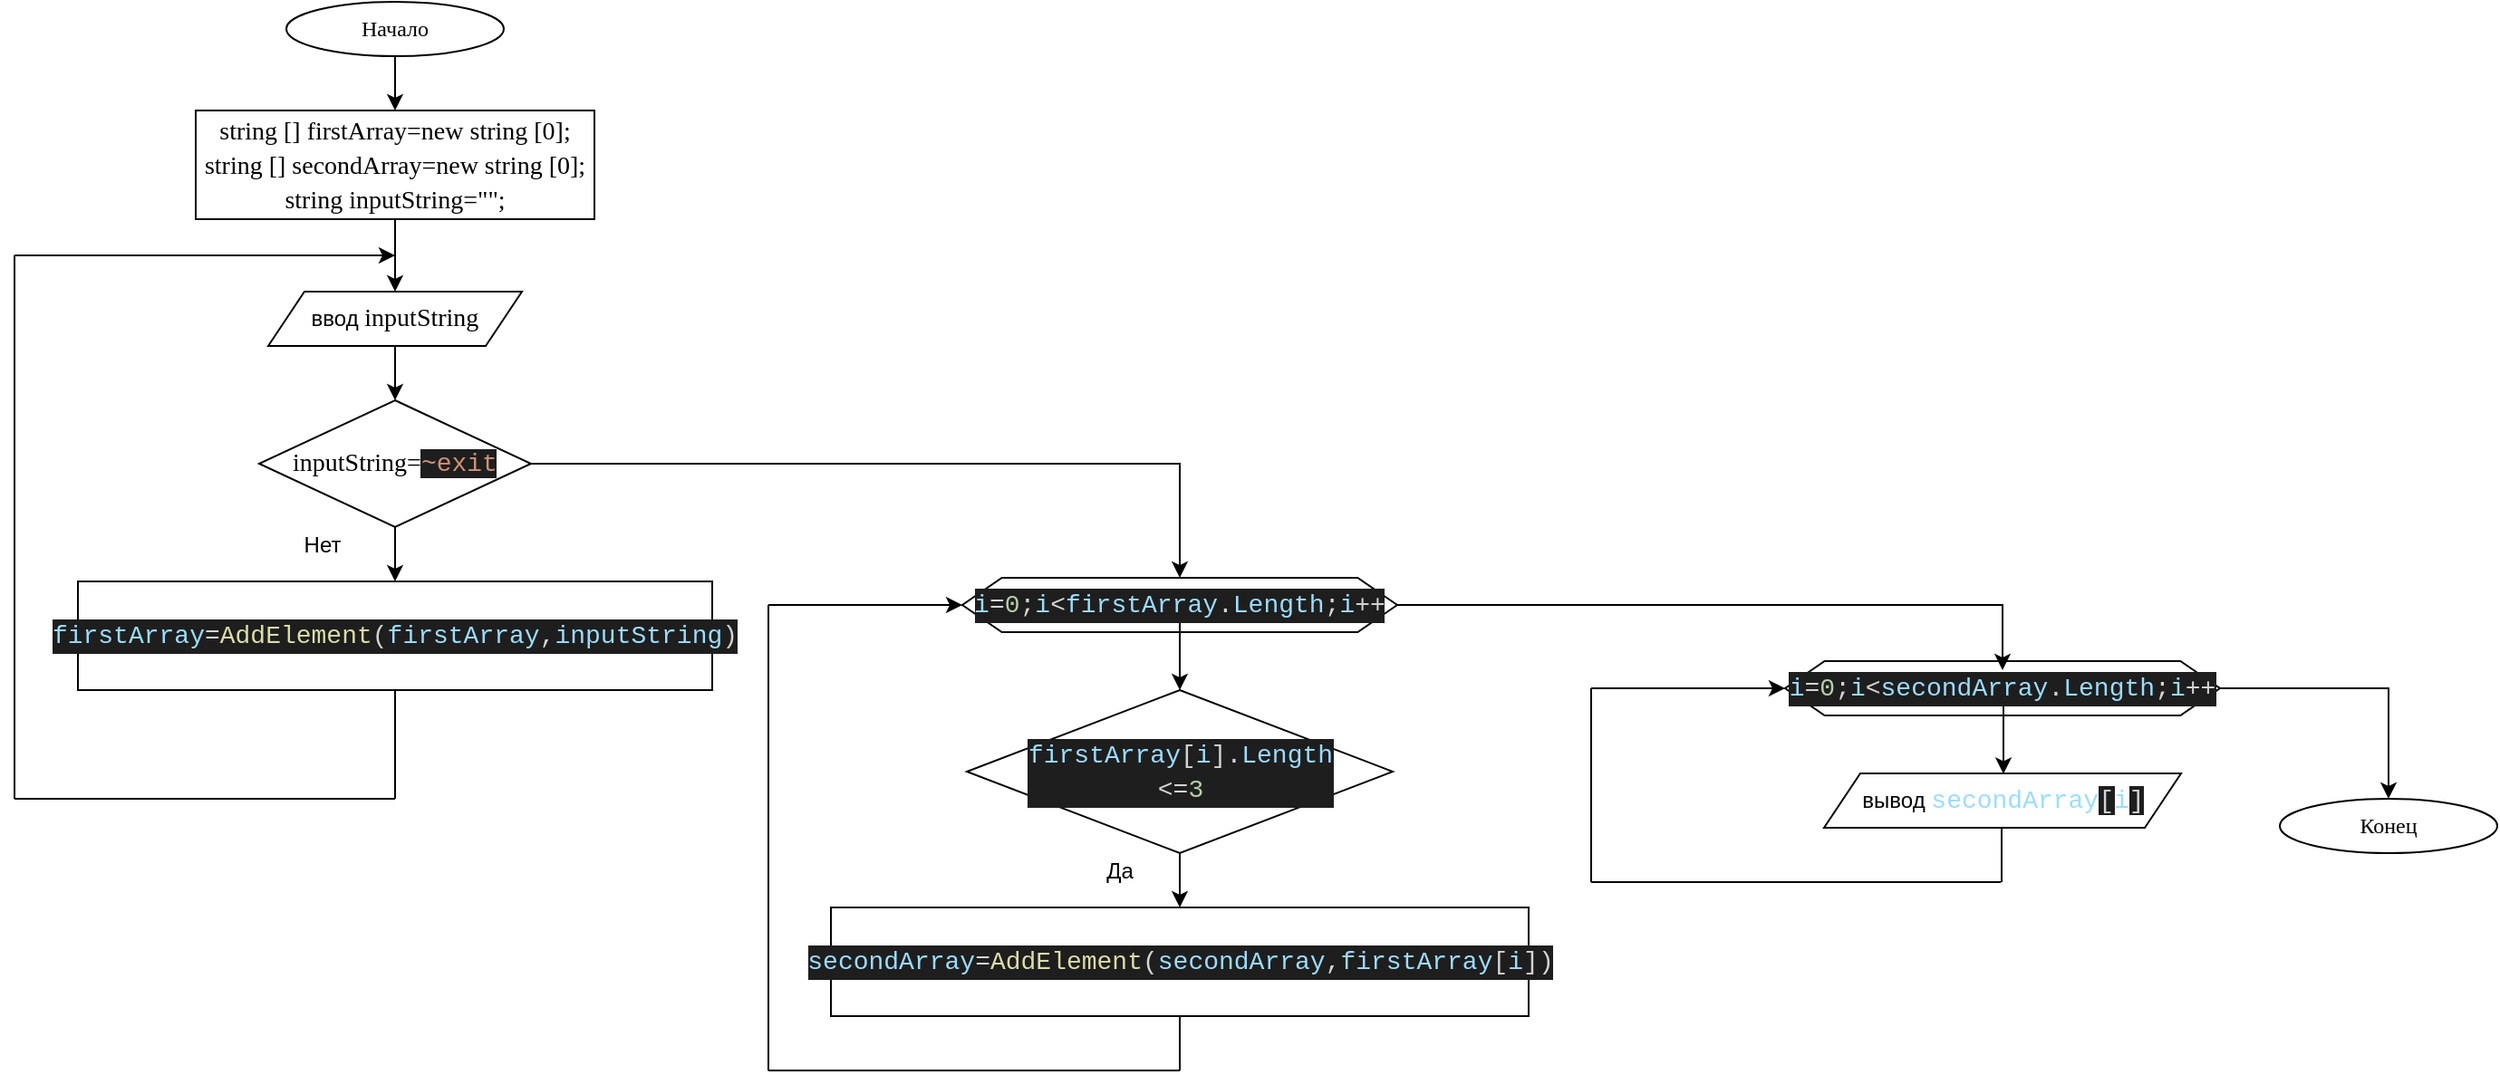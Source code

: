 <mxfile version="13.9.9" type="device"><diagram id="lV7k_QDV2xZvziWDXSED" name="Страница 1"><mxGraphModel dx="2172" dy="748" grid="1" gridSize="10" guides="1" tooltips="1" connect="1" arrows="1" fold="1" page="1" pageScale="1" pageWidth="1169" pageHeight="827" math="0" shadow="0"><root><mxCell id="0"/><mxCell id="1" parent="0"/><mxCell id="8Hi5oRXvjuMywBssNQ-5-3" value="" style="edgeStyle=orthogonalEdgeStyle;rounded=0;orthogonalLoop=1;jettySize=auto;html=1;" edge="1" parent="1" source="8Hi5oRXvjuMywBssNQ-5-1" target="8Hi5oRXvjuMywBssNQ-5-2"><mxGeometry relative="1" as="geometry"/></mxCell><mxCell id="8Hi5oRXvjuMywBssNQ-5-1" value="&lt;font face=&quot;Times New Roman&quot;&gt;Начало&lt;/font&gt;" style="ellipse;whiteSpace=wrap;html=1;" vertex="1" parent="1"><mxGeometry x="220" y="40" width="120" height="30" as="geometry"/></mxCell><mxCell id="8Hi5oRXvjuMywBssNQ-5-6" value="" style="edgeStyle=orthogonalEdgeStyle;rounded=0;orthogonalLoop=1;jettySize=auto;html=1;" edge="1" parent="1" source="8Hi5oRXvjuMywBssNQ-5-2" target="8Hi5oRXvjuMywBssNQ-5-5"><mxGeometry relative="1" as="geometry"/></mxCell><mxCell id="8Hi5oRXvjuMywBssNQ-5-2" value="&lt;div style=&quot;font-size: 14px ; line-height: 19px&quot;&gt;&lt;p&gt;&lt;font face=&quot;Times New Roman&quot;&gt;&lt;span style=&quot;background-color: rgb(255 , 255 , 255)&quot;&gt;string [] firstArray=new string [0];&lt;br&gt;&lt;/span&gt;&lt;span style=&quot;background-color: rgb(255 , 255 , 255)&quot;&gt;string [] secondArray=new string [0];&lt;br&gt;&lt;/span&gt;&lt;span style=&quot;background-color: rgb(255 , 255 , 255)&quot;&gt;string inputString=&quot;&quot;;&lt;/span&gt;&lt;/font&gt;&lt;/p&gt;&lt;/div&gt;" style="rounded=0;whiteSpace=wrap;html=1;" vertex="1" parent="1"><mxGeometry x="170" y="100" width="220" height="60" as="geometry"/></mxCell><mxCell id="8Hi5oRXvjuMywBssNQ-5-8" value="" style="edgeStyle=orthogonalEdgeStyle;rounded=0;orthogonalLoop=1;jettySize=auto;html=1;" edge="1" parent="1" source="8Hi5oRXvjuMywBssNQ-5-5" target="8Hi5oRXvjuMywBssNQ-5-7"><mxGeometry relative="1" as="geometry"/></mxCell><mxCell id="8Hi5oRXvjuMywBssNQ-5-5" value="ввод&amp;nbsp;&lt;span style=&quot;font-family: &amp;#34;times new roman&amp;#34; ; font-size: 14px ; background-color: rgb(255 , 255 , 255)&quot;&gt;inputString&lt;/span&gt;" style="shape=parallelogram;perimeter=parallelogramPerimeter;whiteSpace=wrap;html=1;fixedSize=1;" vertex="1" parent="1"><mxGeometry x="210" y="200" width="140" height="30" as="geometry"/></mxCell><mxCell id="8Hi5oRXvjuMywBssNQ-5-10" value="" style="edgeStyle=orthogonalEdgeStyle;rounded=0;orthogonalLoop=1;jettySize=auto;html=1;" edge="1" parent="1" source="8Hi5oRXvjuMywBssNQ-5-7" target="8Hi5oRXvjuMywBssNQ-5-9"><mxGeometry relative="1" as="geometry"/></mxCell><mxCell id="8Hi5oRXvjuMywBssNQ-5-20" style="edgeStyle=elbowEdgeStyle;rounded=0;orthogonalLoop=1;jettySize=auto;html=1;exitX=1;exitY=0.5;exitDx=0;exitDy=0;entryX=0.5;entryY=0;entryDx=0;entryDy=0;endArrow=classic;endFill=1;" edge="1" parent="1" source="8Hi5oRXvjuMywBssNQ-5-7" target="8Hi5oRXvjuMywBssNQ-5-17"><mxGeometry relative="1" as="geometry"><Array as="points"><mxPoint x="713" y="320"/><mxPoint x="710" y="330"/><mxPoint x="670" y="300"/></Array></mxGeometry></mxCell><mxCell id="8Hi5oRXvjuMywBssNQ-5-7" value="&lt;span style=&quot;font-family: &amp;#34;times new roman&amp;#34; ; font-size: 14px ; background-color: rgb(255 , 255 , 255)&quot;&gt;inputString=&lt;/span&gt;&lt;span style=&quot;color: rgb(206 , 145 , 120) ; background-color: rgb(30 , 30 , 30) ; font-family: &amp;#34;consolas&amp;#34; , &amp;#34;courier new&amp;#34; , monospace ; font-size: 14px&quot;&gt;~exit&lt;/span&gt;" style="rhombus;whiteSpace=wrap;html=1;" vertex="1" parent="1"><mxGeometry x="205" y="260" width="150" height="70" as="geometry"/></mxCell><mxCell id="8Hi5oRXvjuMywBssNQ-5-13" style="rounded=0;orthogonalLoop=1;jettySize=auto;html=1;exitX=0.5;exitY=1;exitDx=0;exitDy=0;elbow=vertical;endArrow=none;endFill=0;" edge="1" parent="1" source="8Hi5oRXvjuMywBssNQ-5-9"><mxGeometry relative="1" as="geometry"><mxPoint x="280" y="480" as="targetPoint"/></mxGeometry></mxCell><mxCell id="8Hi5oRXvjuMywBssNQ-5-9" value="&lt;div style=&quot;color: rgb(212 , 212 , 212) ; background-color: rgb(30 , 30 , 30) ; font-family: &amp;#34;consolas&amp;#34; , &amp;#34;courier new&amp;#34; , monospace ; font-size: 14px ; line-height: 19px&quot;&gt;&lt;span style=&quot;color: #9cdcfe&quot;&gt;firstArray&lt;/span&gt;=&lt;span style=&quot;color: #dcdcaa&quot;&gt;AddElement&lt;/span&gt;(&lt;span style=&quot;color: #9cdcfe&quot;&gt;firstArray&lt;/span&gt;,&lt;span style=&quot;color: #9cdcfe&quot;&gt;inputString&lt;/span&gt;)&lt;/div&gt;" style="rounded=0;whiteSpace=wrap;html=1;" vertex="1" parent="1"><mxGeometry x="105" y="360" width="350" height="60" as="geometry"/></mxCell><mxCell id="8Hi5oRXvjuMywBssNQ-5-11" value="Нет" style="text;html=1;strokeColor=none;fillColor=none;align=center;verticalAlign=middle;whiteSpace=wrap;rounded=0;" vertex="1" parent="1"><mxGeometry x="220" y="330" width="40" height="20" as="geometry"/></mxCell><mxCell id="8Hi5oRXvjuMywBssNQ-5-14" style="rounded=0;orthogonalLoop=1;jettySize=auto;html=1;elbow=vertical;endArrow=none;endFill=0;" edge="1" parent="1"><mxGeometry relative="1" as="geometry"><mxPoint x="280" y="480" as="targetPoint"/><mxPoint x="70" y="480" as="sourcePoint"/></mxGeometry></mxCell><mxCell id="8Hi5oRXvjuMywBssNQ-5-15" style="rounded=0;orthogonalLoop=1;jettySize=auto;html=1;elbow=vertical;endArrow=none;endFill=0;" edge="1" parent="1"><mxGeometry relative="1" as="geometry"><mxPoint x="70" y="180" as="targetPoint"/><mxPoint x="70" y="480" as="sourcePoint"/></mxGeometry></mxCell><mxCell id="8Hi5oRXvjuMywBssNQ-5-16" value="" style="endArrow=classic;html=1;" edge="1" parent="1"><mxGeometry width="50" height="50" relative="1" as="geometry"><mxPoint x="70" y="180" as="sourcePoint"/><mxPoint x="280" y="180" as="targetPoint"/></mxGeometry></mxCell><mxCell id="8Hi5oRXvjuMywBssNQ-5-19" value="" style="group" vertex="1" connectable="0" parent="1"><mxGeometry x="593" y="358" width="240" height="30" as="geometry"/></mxCell><mxCell id="8Hi5oRXvjuMywBssNQ-5-17" value="" style="verticalLabelPosition=bottom;verticalAlign=top;html=1;shape=hexagon;perimeter=hexagonPerimeter2;arcSize=6;size=0.091;" vertex="1" parent="8Hi5oRXvjuMywBssNQ-5-19"><mxGeometry width="240" height="30" as="geometry"/></mxCell><mxCell id="8Hi5oRXvjuMywBssNQ-5-18" value="&lt;div style=&quot;color: rgb(212 , 212 , 212) ; background-color: rgb(30 , 30 , 30) ; font-family: &amp;#34;consolas&amp;#34; , &amp;#34;courier new&amp;#34; , monospace ; font-size: 14px ; line-height: 19px&quot;&gt;&lt;span style=&quot;color: #9cdcfe&quot;&gt;i&lt;/span&gt;=&lt;span style=&quot;color: #b5cea8&quot;&gt;0&lt;/span&gt;;&lt;span style=&quot;color: #9cdcfe&quot;&gt;i&lt;/span&gt;&amp;lt;&lt;span style=&quot;color: #9cdcfe&quot;&gt;firstArray&lt;/span&gt;.&lt;span style=&quot;color: #9cdcfe&quot;&gt;Length&lt;/span&gt;;&lt;span style=&quot;color: #9cdcfe&quot;&gt;i&lt;/span&gt;++&lt;/div&gt;" style="text;html=1;strokeColor=none;fillColor=none;align=center;verticalAlign=middle;whiteSpace=wrap;rounded=0;" vertex="1" parent="8Hi5oRXvjuMywBssNQ-5-19"><mxGeometry x="15" y="5" width="210" height="20" as="geometry"/></mxCell><mxCell id="8Hi5oRXvjuMywBssNQ-5-28" value="" style="edgeStyle=elbowEdgeStyle;rounded=0;orthogonalLoop=1;jettySize=auto;html=1;endArrow=classic;endFill=1;" edge="1" parent="1" source="8Hi5oRXvjuMywBssNQ-5-21" target="8Hi5oRXvjuMywBssNQ-5-22"><mxGeometry relative="1" as="geometry"/></mxCell><mxCell id="8Hi5oRXvjuMywBssNQ-5-21" value="&lt;div style=&quot;color: rgb(212 , 212 , 212) ; background-color: rgb(30 , 30 , 30) ; font-family: &amp;#34;consolas&amp;#34; , &amp;#34;courier new&amp;#34; , monospace ; font-size: 14px ; line-height: 19px&quot;&gt;&lt;span style=&quot;color: #9cdcfe&quot;&gt;firstArray&lt;/span&gt;[&lt;span style=&quot;color: #9cdcfe&quot;&gt;i&lt;/span&gt;].&lt;span style=&quot;color: #9cdcfe&quot;&gt;Length&lt;/span&gt;&lt;/div&gt;&lt;div style=&quot;color: rgb(212 , 212 , 212) ; background-color: rgb(30 , 30 , 30) ; font-family: &amp;#34;consolas&amp;#34; , &amp;#34;courier new&amp;#34; , monospace ; font-size: 14px ; line-height: 19px&quot;&gt;&amp;lt;=&lt;span style=&quot;color: #b5cea8&quot;&gt;3&lt;/span&gt;&lt;/div&gt;" style="rhombus;whiteSpace=wrap;html=1;" vertex="1" parent="1"><mxGeometry x="595.5" y="420" width="235" height="90" as="geometry"/></mxCell><mxCell id="8Hi5oRXvjuMywBssNQ-5-22" value="&lt;div style=&quot;color: rgb(212 , 212 , 212) ; background-color: rgb(30 , 30 , 30) ; font-family: &amp;#34;consolas&amp;#34; , &amp;#34;courier new&amp;#34; , monospace ; font-size: 14px ; line-height: 19px&quot;&gt;&lt;div style=&quot;font-family: &amp;#34;consolas&amp;#34; , &amp;#34;courier new&amp;#34; , monospace ; line-height: 19px&quot;&gt;&lt;span style=&quot;color: #9cdcfe&quot;&gt;secondArray&lt;/span&gt;=&lt;span style=&quot;color: #dcdcaa&quot;&gt;AddElement&lt;/span&gt;(&lt;span style=&quot;color: #9cdcfe&quot;&gt;secondArray&lt;/span&gt;,&lt;span style=&quot;color: #9cdcfe&quot;&gt;firstArray&lt;/span&gt;[&lt;span style=&quot;color: #9cdcfe&quot;&gt;i&lt;/span&gt;])&lt;/div&gt;&lt;/div&gt;" style="rounded=0;whiteSpace=wrap;html=1;" vertex="1" parent="1"><mxGeometry x="520.5" y="540" width="385" height="60" as="geometry"/></mxCell><mxCell id="8Hi5oRXvjuMywBssNQ-5-23" style="rounded=0;orthogonalLoop=1;jettySize=auto;html=1;exitX=0.5;exitY=1;exitDx=0;exitDy=0;elbow=vertical;endArrow=none;endFill=0;" edge="1" parent="1"><mxGeometry relative="1" as="geometry"><mxPoint x="713" y="630" as="targetPoint"/><mxPoint x="713" y="600" as="sourcePoint"/></mxGeometry></mxCell><mxCell id="8Hi5oRXvjuMywBssNQ-5-24" style="rounded=0;orthogonalLoop=1;jettySize=auto;html=1;elbow=vertical;endArrow=none;endFill=0;" edge="1" parent="1"><mxGeometry relative="1" as="geometry"><mxPoint x="713" y="630" as="targetPoint"/><mxPoint x="486" y="630" as="sourcePoint"/></mxGeometry></mxCell><mxCell id="8Hi5oRXvjuMywBssNQ-5-25" style="rounded=0;orthogonalLoop=1;jettySize=auto;html=1;elbow=vertical;endArrow=none;endFill=0;" edge="1" parent="1"><mxGeometry relative="1" as="geometry"><mxPoint x="486" y="373" as="targetPoint"/><mxPoint x="486" y="630" as="sourcePoint"/></mxGeometry></mxCell><mxCell id="8Hi5oRXvjuMywBssNQ-5-26" value="" style="endArrow=classic;html=1;" edge="1" parent="1"><mxGeometry width="50" height="50" relative="1" as="geometry"><mxPoint x="486" y="373" as="sourcePoint"/><mxPoint x="593" y="373" as="targetPoint"/></mxGeometry></mxCell><mxCell id="8Hi5oRXvjuMywBssNQ-5-27" value="" style="edgeStyle=elbowEdgeStyle;rounded=0;orthogonalLoop=1;jettySize=auto;html=1;endArrow=classic;endFill=1;" edge="1" parent="1" source="8Hi5oRXvjuMywBssNQ-5-18" target="8Hi5oRXvjuMywBssNQ-5-21"><mxGeometry relative="1" as="geometry"/></mxCell><mxCell id="8Hi5oRXvjuMywBssNQ-5-29" value="Да" style="text;html=1;strokeColor=none;fillColor=none;align=center;verticalAlign=middle;whiteSpace=wrap;rounded=0;" vertex="1" parent="1"><mxGeometry x="660" y="510" width="40" height="20" as="geometry"/></mxCell><mxCell id="8Hi5oRXvjuMywBssNQ-5-30" value="" style="group" vertex="1" connectable="0" parent="1"><mxGeometry x="1047" y="404" width="240" height="30" as="geometry"/></mxCell><mxCell id="8Hi5oRXvjuMywBssNQ-5-31" value="" style="verticalLabelPosition=bottom;verticalAlign=top;html=1;shape=hexagon;perimeter=hexagonPerimeter2;arcSize=6;size=0.091;" vertex="1" parent="8Hi5oRXvjuMywBssNQ-5-30"><mxGeometry width="240" height="30" as="geometry"/></mxCell><mxCell id="8Hi5oRXvjuMywBssNQ-5-32" value="&lt;div style=&quot;color: rgb(212 , 212 , 212) ; background-color: rgb(30 , 30 , 30) ; font-family: &amp;#34;consolas&amp;#34; , &amp;#34;courier new&amp;#34; , monospace ; font-size: 14px ; line-height: 19px&quot;&gt;&lt;div style=&quot;font-family: &amp;#34;consolas&amp;#34; , &amp;#34;courier new&amp;#34; , monospace ; line-height: 19px&quot;&gt;&lt;span style=&quot;color: #9cdcfe&quot;&gt;i&lt;/span&gt;=&lt;span style=&quot;color: #b5cea8&quot;&gt;0&lt;/span&gt;;&lt;span style=&quot;color: #9cdcfe&quot;&gt;i&lt;/span&gt;&amp;lt;&lt;span style=&quot;color: #9cdcfe&quot;&gt;secondArray&lt;/span&gt;.&lt;span style=&quot;color: #9cdcfe&quot;&gt;Length&lt;/span&gt;;&lt;span style=&quot;color: #9cdcfe&quot;&gt;i&lt;/span&gt;++&lt;/div&gt;&lt;/div&gt;" style="text;html=1;strokeColor=none;fillColor=none;align=center;verticalAlign=middle;whiteSpace=wrap;rounded=0;" vertex="1" parent="8Hi5oRXvjuMywBssNQ-5-30"><mxGeometry x="15" y="5" width="210" height="20" as="geometry"/></mxCell><mxCell id="8Hi5oRXvjuMywBssNQ-5-36" style="rounded=0;orthogonalLoop=1;jettySize=auto;html=1;elbow=vertical;endArrow=none;endFill=0;" edge="1" parent="1"><mxGeometry relative="1" as="geometry"><mxPoint x="1166.5" y="526" as="targetPoint"/><mxPoint x="1166.5" y="496" as="sourcePoint"/></mxGeometry></mxCell><mxCell id="8Hi5oRXvjuMywBssNQ-5-37" style="rounded=0;orthogonalLoop=1;jettySize=auto;html=1;elbow=vertical;endArrow=none;endFill=0;" edge="1" parent="1"><mxGeometry relative="1" as="geometry"><mxPoint x="1166" y="526" as="targetPoint"/><mxPoint x="940" y="526" as="sourcePoint"/></mxGeometry></mxCell><mxCell id="8Hi5oRXvjuMywBssNQ-5-38" style="rounded=0;orthogonalLoop=1;jettySize=auto;html=1;elbow=vertical;endArrow=none;endFill=0;" edge="1" parent="1"><mxGeometry relative="1" as="geometry"><mxPoint x="940" y="419" as="targetPoint"/><mxPoint x="940" y="526" as="sourcePoint"/></mxGeometry></mxCell><mxCell id="8Hi5oRXvjuMywBssNQ-5-39" value="" style="endArrow=classic;html=1;" edge="1" parent="1"><mxGeometry width="50" height="50" relative="1" as="geometry"><mxPoint x="940" y="419" as="sourcePoint"/><mxPoint x="1047" y="419" as="targetPoint"/></mxGeometry></mxCell><mxCell id="8Hi5oRXvjuMywBssNQ-5-40" value="" style="edgeStyle=elbowEdgeStyle;rounded=0;orthogonalLoop=1;jettySize=auto;html=1;endArrow=classic;endFill=1;" edge="1" source="8Hi5oRXvjuMywBssNQ-5-32" parent="1"><mxGeometry relative="1" as="geometry"><mxPoint x="1167.571" y="466.219" as="targetPoint"/></mxGeometry></mxCell><mxCell id="8Hi5oRXvjuMywBssNQ-5-42" value="вывод&amp;nbsp;&lt;span style=&quot;font-family: &amp;#34;consolas&amp;#34; , &amp;#34;courier new&amp;#34; , monospace ; font-size: 14px ; color: rgb(156 , 220 , 254)&quot;&gt;secondArray&lt;/span&gt;&lt;span style=&quot;background-color: rgb(30 , 30 , 30) ; color: rgb(212 , 212 , 212) ; font-family: &amp;#34;consolas&amp;#34; , &amp;#34;courier new&amp;#34; , monospace ; font-size: 14px&quot;&gt;[&lt;/span&gt;&lt;span style=&quot;font-family: &amp;#34;consolas&amp;#34; , &amp;#34;courier new&amp;#34; , monospace ; font-size: 14px ; color: rgb(156 , 220 , 254)&quot;&gt;i&lt;/span&gt;&lt;span style=&quot;background-color: rgb(30 , 30 , 30) ; color: rgb(212 , 212 , 212) ; font-family: &amp;#34;consolas&amp;#34; , &amp;#34;courier new&amp;#34; , monospace ; font-size: 14px&quot;&gt;]&lt;/span&gt;" style="shape=parallelogram;perimeter=parallelogramPerimeter;whiteSpace=wrap;html=1;fixedSize=1;" vertex="1" parent="1"><mxGeometry x="1068.5" y="466" width="197" height="30" as="geometry"/></mxCell><mxCell id="8Hi5oRXvjuMywBssNQ-5-43" style="edgeStyle=elbowEdgeStyle;rounded=0;orthogonalLoop=1;jettySize=auto;html=1;exitX=1;exitY=0.5;exitDx=0;exitDy=0;entryX=0.5;entryY=0;entryDx=0;entryDy=0;endArrow=classic;endFill=1;" edge="1" parent="1" source="8Hi5oRXvjuMywBssNQ-5-17" target="8Hi5oRXvjuMywBssNQ-5-32"><mxGeometry relative="1" as="geometry"><Array as="points"><mxPoint x="1167" y="380"/></Array></mxGeometry></mxCell><mxCell id="8Hi5oRXvjuMywBssNQ-5-44" value="&lt;font face=&quot;Times New Roman&quot;&gt;Конец&lt;/font&gt;" style="ellipse;whiteSpace=wrap;html=1;" vertex="1" parent="1"><mxGeometry x="1320" y="480" width="120" height="30" as="geometry"/></mxCell><mxCell id="8Hi5oRXvjuMywBssNQ-5-45" style="edgeStyle=elbowEdgeStyle;rounded=0;orthogonalLoop=1;jettySize=auto;html=1;exitX=1;exitY=0.5;exitDx=0;exitDy=0;entryX=0.5;entryY=0;entryDx=0;entryDy=0;endArrow=classic;endFill=1;" edge="1" parent="1" source="8Hi5oRXvjuMywBssNQ-5-31" target="8Hi5oRXvjuMywBssNQ-5-44"><mxGeometry relative="1" as="geometry"><Array as="points"><mxPoint x="1380" y="470"/></Array></mxGeometry></mxCell></root></mxGraphModel></diagram></mxfile>